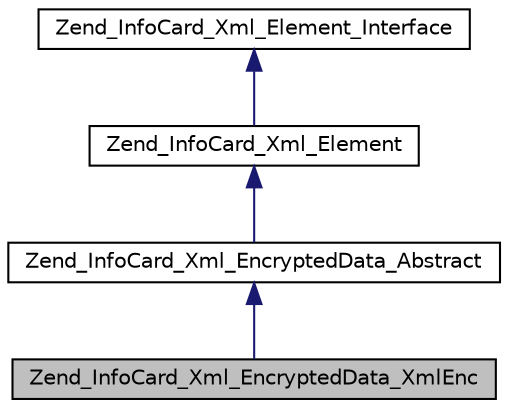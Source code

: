digraph G
{
  edge [fontname="Helvetica",fontsize="10",labelfontname="Helvetica",labelfontsize="10"];
  node [fontname="Helvetica",fontsize="10",shape=record];
  Node1 [label="Zend_InfoCard_Xml_EncryptedData_XmlEnc",height=0.2,width=0.4,color="black", fillcolor="grey75", style="filled" fontcolor="black"];
  Node2 -> Node1 [dir="back",color="midnightblue",fontsize="10",style="solid",fontname="Helvetica"];
  Node2 [label="Zend_InfoCard_Xml_EncryptedData_Abstract",height=0.2,width=0.4,color="black", fillcolor="white", style="filled",URL="$class_zend___info_card___xml___encrypted_data___abstract.html"];
  Node3 -> Node2 [dir="back",color="midnightblue",fontsize="10",style="solid",fontname="Helvetica"];
  Node3 [label="Zend_InfoCard_Xml_Element",height=0.2,width=0.4,color="black", fillcolor="white", style="filled",URL="$class_zend___info_card___xml___element.html"];
  Node4 -> Node3 [dir="back",color="midnightblue",fontsize="10",style="solid",fontname="Helvetica"];
  Node4 [label="Zend_InfoCard_Xml_Element_Interface",height=0.2,width=0.4,color="black", fillcolor="white", style="filled",URL="$interface_zend___info_card___xml___element___interface.html"];
}
